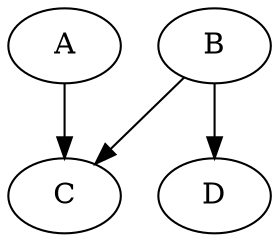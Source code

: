 digraph "" {
	graph [bb="0,0,126,108"];
	node [label="\N"];
	A	 [height=0.5,
		pos="27,90",
		width=0.75];
	C	 [height=0.5,
		pos="27,18",
		width=0.75];
	A -> C	 [pos="e,27,36.413 27,71.831 27,64.131 27,54.974 27,46.417"];
	B	 [height=0.5,
		pos="99,90",
		width=0.75];
	B -> C	 [pos="e,42.247,33.247 83.731,74.731 73.803,64.803 60.685,51.685 49.564,40.564"];
	D	 [height=0.5,
		pos="99,18",
		width=0.75];
	B -> D	 [pos="e,99,36.413 99,71.831 99,64.131 99,54.974 99,46.417"];
}
